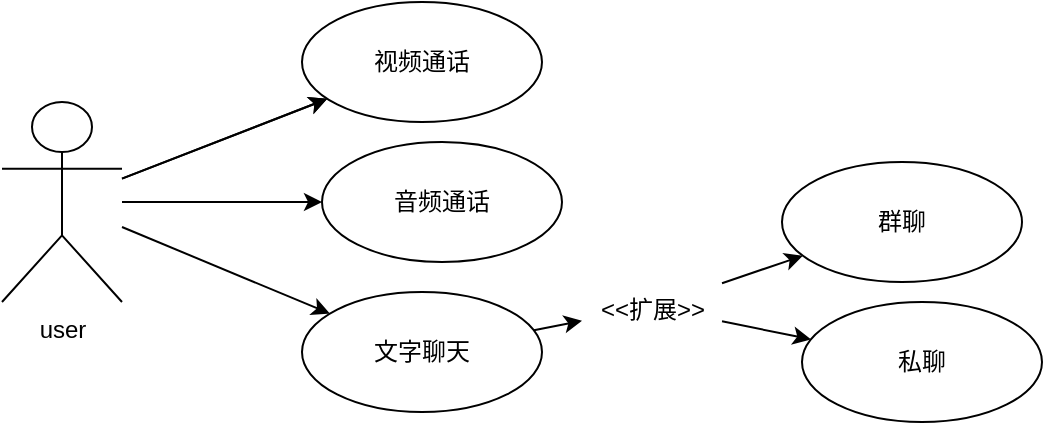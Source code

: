 <mxfile version="18.0.2" type="github">
  <diagram id="Z0HYogXsNK2ubtAIJYcc" name="第 1 页">
    <mxGraphModel dx="981" dy="481" grid="1" gridSize="10" guides="1" tooltips="1" connect="1" arrows="1" fold="1" page="1" pageScale="1" pageWidth="827" pageHeight="1169" math="0" shadow="0">
      <root>
        <mxCell id="0" />
        <mxCell id="1" parent="0" />
        <mxCell id="ofPlvy2lXohE3Lev6-nU-34" value="" style="rounded=0;orthogonalLoop=1;jettySize=auto;html=1;" parent="1" source="ofPlvy2lXohE3Lev6-nU-38" target="ofPlvy2lXohE3Lev6-nU-39" edge="1">
          <mxGeometry relative="1" as="geometry" />
        </mxCell>
        <mxCell id="ofPlvy2lXohE3Lev6-nU-35" value="" style="edgeStyle=none;rounded=0;orthogonalLoop=1;jettySize=auto;html=1;" parent="1" source="ofPlvy2lXohE3Lev6-nU-38" target="ofPlvy2lXohE3Lev6-nU-39" edge="1">
          <mxGeometry relative="1" as="geometry" />
        </mxCell>
        <mxCell id="ofPlvy2lXohE3Lev6-nU-36" value="" style="edgeStyle=none;rounded=0;orthogonalLoop=1;jettySize=auto;html=1;" parent="1" source="ofPlvy2lXohE3Lev6-nU-38" target="ofPlvy2lXohE3Lev6-nU-40" edge="1">
          <mxGeometry relative="1" as="geometry" />
        </mxCell>
        <mxCell id="ofPlvy2lXohE3Lev6-nU-37" value="" style="edgeStyle=none;rounded=0;orthogonalLoop=1;jettySize=auto;html=1;" parent="1" source="ofPlvy2lXohE3Lev6-nU-38" target="ofPlvy2lXohE3Lev6-nU-42" edge="1">
          <mxGeometry relative="1" as="geometry" />
        </mxCell>
        <mxCell id="ofPlvy2lXohE3Lev6-nU-38" value="user" style="shape=umlActor;verticalLabelPosition=bottom;verticalAlign=top;html=1;outlineConnect=0;" parent="1" vertex="1">
          <mxGeometry x="170" y="230" width="60" height="100" as="geometry" />
        </mxCell>
        <mxCell id="ofPlvy2lXohE3Lev6-nU-39" value="视频通话" style="ellipse;whiteSpace=wrap;html=1;verticalAlign=middle;align=center;" parent="1" vertex="1">
          <mxGeometry x="320" y="180" width="120" height="60" as="geometry" />
        </mxCell>
        <mxCell id="ofPlvy2lXohE3Lev6-nU-40" value="音频通话" style="ellipse;whiteSpace=wrap;html=1;verticalAlign=middle;" parent="1" vertex="1">
          <mxGeometry x="330" y="250" width="120" height="60" as="geometry" />
        </mxCell>
        <mxCell id="ofPlvy2lXohE3Lev6-nU-41" value="" style="edgeStyle=none;rounded=0;orthogonalLoop=1;jettySize=auto;html=1;" parent="1" source="ofPlvy2lXohE3Lev6-nU-42" target="ofPlvy2lXohE3Lev6-nU-45" edge="1">
          <mxGeometry relative="1" as="geometry" />
        </mxCell>
        <mxCell id="ofPlvy2lXohE3Lev6-nU-42" value="文字聊天" style="ellipse;whiteSpace=wrap;html=1;verticalAlign=middle;" parent="1" vertex="1">
          <mxGeometry x="320" y="325" width="120" height="60" as="geometry" />
        </mxCell>
        <mxCell id="ofPlvy2lXohE3Lev6-nU-43" value="" style="edgeStyle=none;rounded=0;orthogonalLoop=1;jettySize=auto;html=1;" parent="1" source="ofPlvy2lXohE3Lev6-nU-45" target="ofPlvy2lXohE3Lev6-nU-46" edge="1">
          <mxGeometry relative="1" as="geometry" />
        </mxCell>
        <mxCell id="ofPlvy2lXohE3Lev6-nU-44" value="" style="edgeStyle=none;rounded=0;orthogonalLoop=1;jettySize=auto;html=1;" parent="1" source="ofPlvy2lXohE3Lev6-nU-45" target="ofPlvy2lXohE3Lev6-nU-47" edge="1">
          <mxGeometry relative="1" as="geometry" />
        </mxCell>
        <mxCell id="ofPlvy2lXohE3Lev6-nU-45" value="&amp;lt;&amp;lt;扩展&amp;gt;&amp;gt;" style="text;html=1;align=center;" parent="1" vertex="1">
          <mxGeometry x="460" y="320" width="70" height="25" as="geometry" />
        </mxCell>
        <mxCell id="ofPlvy2lXohE3Lev6-nU-46" value="群聊" style="ellipse;whiteSpace=wrap;html=1;" parent="1" vertex="1">
          <mxGeometry x="560" y="260" width="120" height="60" as="geometry" />
        </mxCell>
        <mxCell id="ofPlvy2lXohE3Lev6-nU-47" value="私聊" style="ellipse;whiteSpace=wrap;html=1;" parent="1" vertex="1">
          <mxGeometry x="570" y="330" width="120" height="60" as="geometry" />
        </mxCell>
      </root>
    </mxGraphModel>
  </diagram>
</mxfile>

